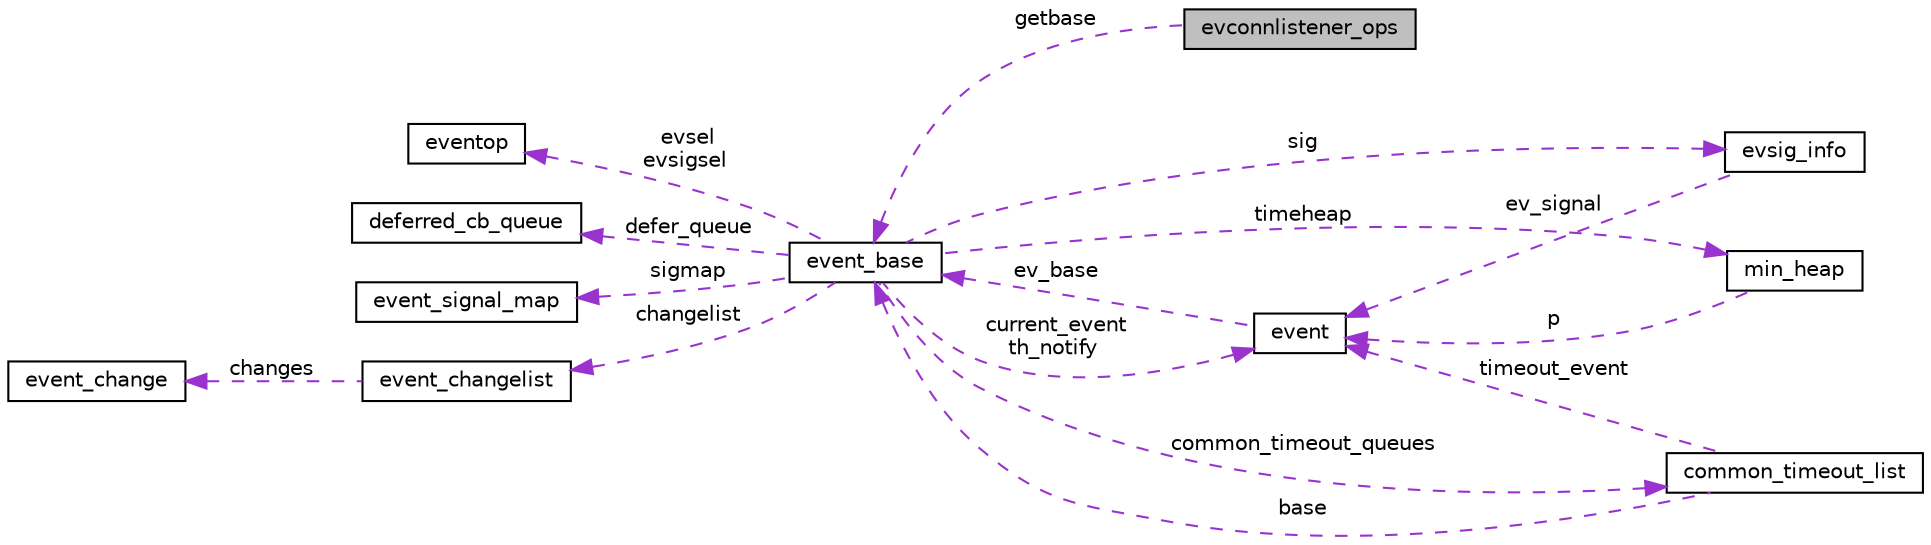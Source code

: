 digraph G
{
  edge [fontname="Helvetica",fontsize="10",labelfontname="Helvetica",labelfontsize="10"];
  node [fontname="Helvetica",fontsize="10",shape=record];
  rankdir="LR";
  Node1 [label="evconnlistener_ops",height=0.2,width=0.4,color="black", fillcolor="grey75", style="filled" fontcolor="black"];
  Node2 -> Node1 [dir="back",color="darkorchid3",fontsize="10",style="dashed",label=" getbase" ];
  Node2 [label="event_base",height=0.2,width=0.4,color="black", fillcolor="white", style="filled",URL="$structevent__base.html"];
  Node3 -> Node2 [dir="back",color="darkorchid3",fontsize="10",style="dashed",label=" evsel\nevsigsel" ];
  Node3 [label="eventop",height=0.2,width=0.4,color="black", fillcolor="white", style="filled",URL="$structeventop.html"];
  Node4 -> Node2 [dir="back",color="darkorchid3",fontsize="10",style="dashed",label=" sig" ];
  Node4 [label="evsig_info",height=0.2,width=0.4,color="black", fillcolor="white", style="filled",URL="$structevsig__info.html"];
  Node5 -> Node4 [dir="back",color="darkorchid3",fontsize="10",style="dashed",label=" ev_signal" ];
  Node5 [label="event",height=0.2,width=0.4,color="black", fillcolor="white", style="filled",URL="$structevent.html"];
  Node2 -> Node5 [dir="back",color="darkorchid3",fontsize="10",style="dashed",label=" ev_base" ];
  Node6 -> Node2 [dir="back",color="darkorchid3",fontsize="10",style="dashed",label=" timeheap" ];
  Node6 [label="min_heap",height=0.2,width=0.4,color="black", fillcolor="white", style="filled",URL="$structmin__heap.html"];
  Node5 -> Node6 [dir="back",color="darkorchid3",fontsize="10",style="dashed",label=" p" ];
  Node7 -> Node2 [dir="back",color="darkorchid3",fontsize="10",style="dashed",label=" defer_queue" ];
  Node7 [label="deferred_cb_queue",height=0.2,width=0.4,color="black", fillcolor="white", style="filled",URL="$structdeferred__cb__queue.html"];
  Node5 -> Node2 [dir="back",color="darkorchid3",fontsize="10",style="dashed",label=" current_event\nth_notify" ];
  Node8 -> Node2 [dir="back",color="darkorchid3",fontsize="10",style="dashed",label=" common_timeout_queues" ];
  Node8 [label="common_timeout_list",height=0.2,width=0.4,color="black", fillcolor="white", style="filled",URL="$structcommon__timeout__list.html"];
  Node5 -> Node8 [dir="back",color="darkorchid3",fontsize="10",style="dashed",label=" timeout_event" ];
  Node2 -> Node8 [dir="back",color="darkorchid3",fontsize="10",style="dashed",label=" base" ];
  Node9 -> Node2 [dir="back",color="darkorchid3",fontsize="10",style="dashed",label=" sigmap" ];
  Node9 [label="event_signal_map",height=0.2,width=0.4,color="black", fillcolor="white", style="filled",URL="$structevent__signal__map.html"];
  Node10 -> Node2 [dir="back",color="darkorchid3",fontsize="10",style="dashed",label=" changelist" ];
  Node10 [label="event_changelist",height=0.2,width=0.4,color="black", fillcolor="white", style="filled",URL="$structevent__changelist.html"];
  Node11 -> Node10 [dir="back",color="darkorchid3",fontsize="10",style="dashed",label=" changes" ];
  Node11 [label="event_change",height=0.2,width=0.4,color="black", fillcolor="white", style="filled",URL="$structevent__change.html"];
}
